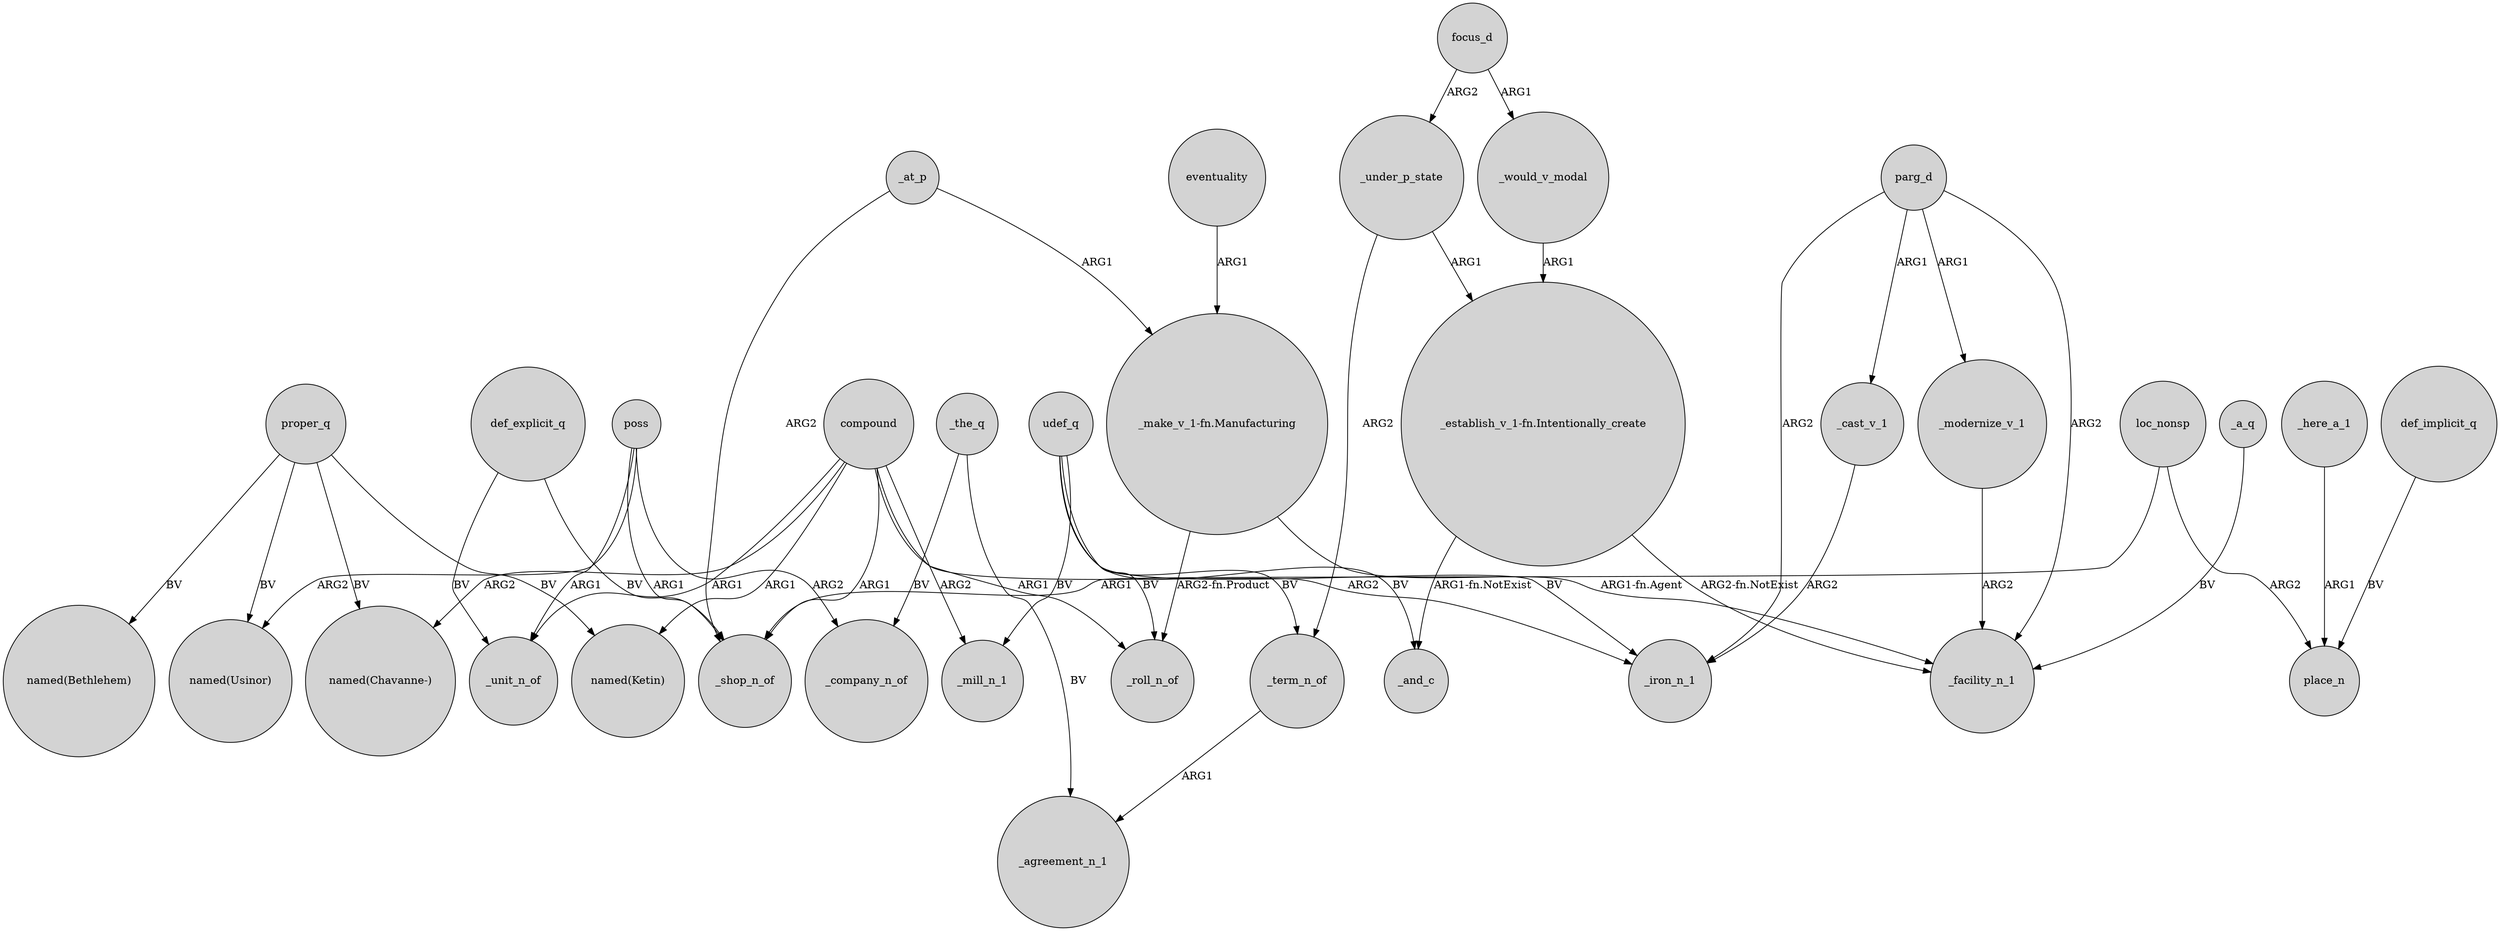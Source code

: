 digraph {
	node [shape=circle style=filled]
	compound -> "named(Ketin)" [label=ARG1]
	_here_a_1 -> place_n [label=ARG1]
	_at_p -> _shop_n_of [label=ARG2]
	udef_q -> _iron_n_1 [label=BV]
	compound -> _roll_n_of [label=ARG1]
	def_explicit_q -> _unit_n_of [label=BV]
	compound -> _unit_n_of [label=ARG1]
	compound -> _shop_n_of [label=ARG1]
	_would_v_modal -> "_establish_v_1-fn.Intentionally_create" [label=ARG1]
	eventuality -> "_make_v_1-fn.Manufacturing" [label=ARG1]
	_cast_v_1 -> _iron_n_1 [label=ARG2]
	compound -> _mill_n_1 [label=ARG2]
	def_implicit_q -> place_n [label=BV]
	"_establish_v_1-fn.Intentionally_create" -> _and_c [label="ARG1-fn.NotExist"]
	proper_q -> "named(Ketin)" [label=BV]
	_under_p_state -> _term_n_of [label=ARG2]
	compound -> _iron_n_1 [label=ARG2]
	udef_q -> _mill_n_1 [label=BV]
	_the_q -> _company_n_of [label=BV]
	_at_p -> "_make_v_1-fn.Manufacturing" [label=ARG1]
	poss -> "named(Usinor)" [label=ARG2]
	poss -> _shop_n_of [label=ARG1]
	_the_q -> _agreement_n_1 [label=BV]
	proper_q -> "named(Bethlehem)" [label=BV]
	poss -> _unit_n_of [label=ARG1]
	_modernize_v_1 -> _facility_n_1 [label=ARG2]
	parg_d -> _facility_n_1 [label=ARG2]
	_a_q -> _facility_n_1 [label=BV]
	def_explicit_q -> _shop_n_of [label=BV]
	udef_q -> _term_n_of [label=BV]
	udef_q -> _roll_n_of [label=BV]
	compound -> "named(Chavanne-)" [label=ARG2]
	loc_nonsp -> _shop_n_of [label=ARG1]
	loc_nonsp -> place_n [label=ARG2]
	parg_d -> _modernize_v_1 [label=ARG1]
	poss -> _company_n_of [label=ARG2]
	_term_n_of -> _agreement_n_1 [label=ARG1]
	proper_q -> "named(Usinor)" [label=BV]
	proper_q -> "named(Chavanne-)" [label=BV]
	"_make_v_1-fn.Manufacturing" -> _roll_n_of [label="ARG2-fn.Product"]
	"_establish_v_1-fn.Intentionally_create" -> _facility_n_1 [label="ARG2-fn.NotExist"]
	parg_d -> _iron_n_1 [label=ARG2]
	udef_q -> _and_c [label=BV]
	focus_d -> _under_p_state [label=ARG2]
	_under_p_state -> "_establish_v_1-fn.Intentionally_create" [label=ARG1]
	focus_d -> _would_v_modal [label=ARG1]
	parg_d -> _cast_v_1 [label=ARG1]
	"_make_v_1-fn.Manufacturing" -> _facility_n_1 [label="ARG1-fn.Agent"]
}

